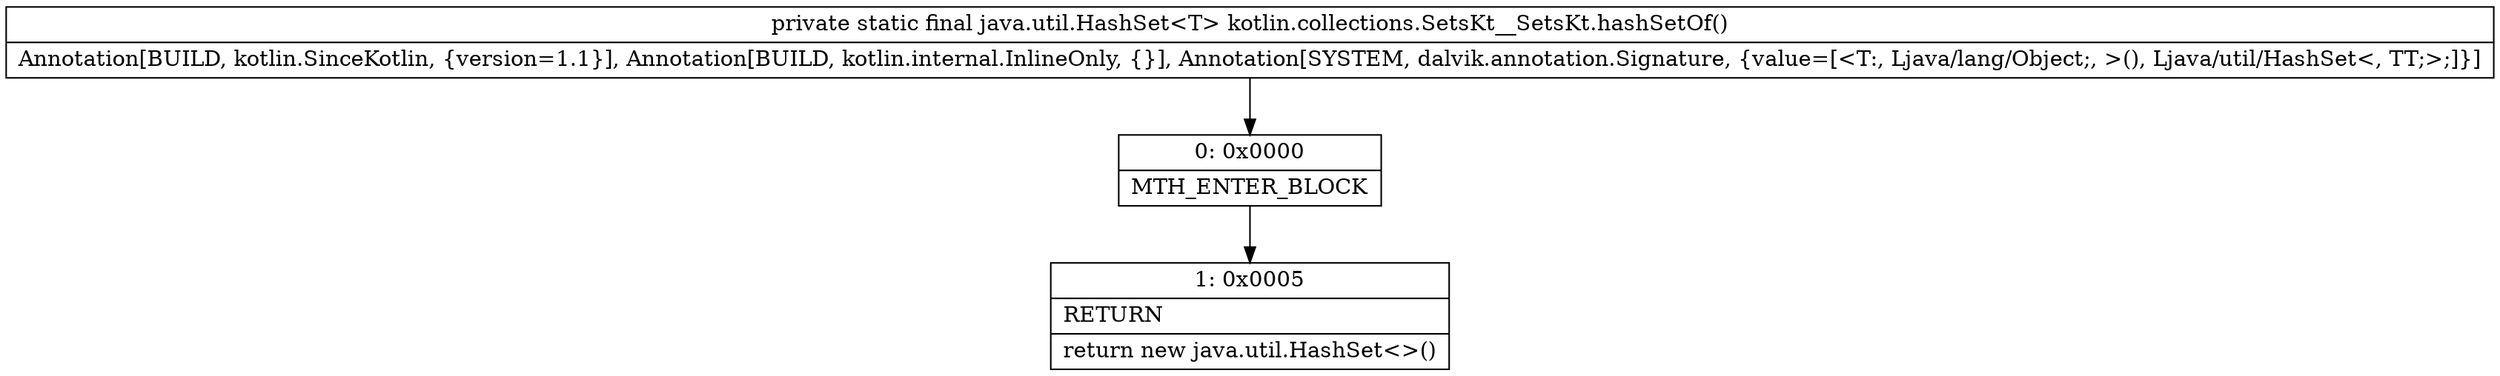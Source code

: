 digraph "CFG forkotlin.collections.SetsKt__SetsKt.hashSetOf()Ljava\/util\/HashSet;" {
Node_0 [shape=record,label="{0\:\ 0x0000|MTH_ENTER_BLOCK\l}"];
Node_1 [shape=record,label="{1\:\ 0x0005|RETURN\l|return new java.util.HashSet\<\>()\l}"];
MethodNode[shape=record,label="{private static final java.util.HashSet\<T\> kotlin.collections.SetsKt__SetsKt.hashSetOf()  | Annotation[BUILD, kotlin.SinceKotlin, \{version=1.1\}], Annotation[BUILD, kotlin.internal.InlineOnly, \{\}], Annotation[SYSTEM, dalvik.annotation.Signature, \{value=[\<T:, Ljava\/lang\/Object;, \>(), Ljava\/util\/HashSet\<, TT;\>;]\}]\l}"];
MethodNode -> Node_0;
Node_0 -> Node_1;
}

